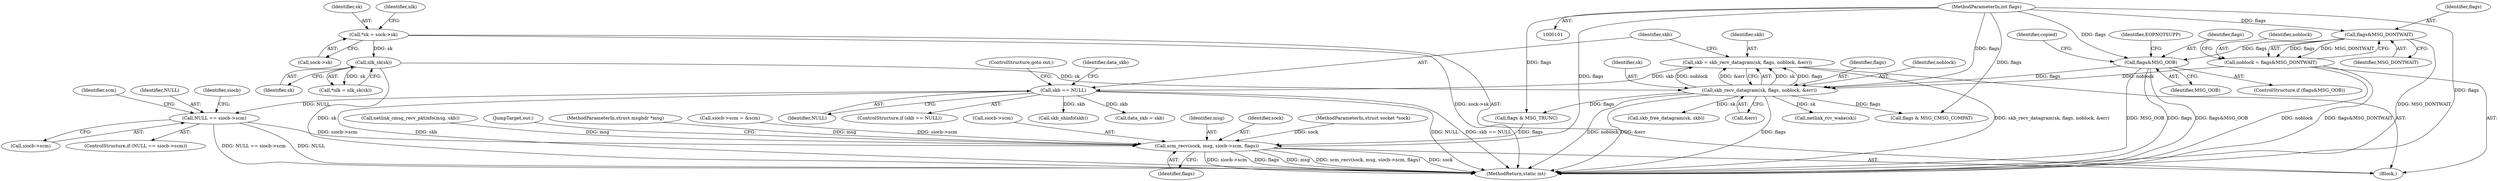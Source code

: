 digraph "0_linux_f3d3342602f8bcbf37d7c46641cb9bca7618eb1c_22@pointer" {
"1000265" [label="(Call,NULL == siocb->scm)"];
"1000155" [label="(Call,skb == NULL)"];
"1000146" [label="(Call,skb = skb_recv_datagram(sk, flags, noblock, &err))"];
"1000148" [label="(Call,skb_recv_datagram(sk, flags, noblock, &err))"];
"1000123" [label="(Call,nlk_sk(sk))"];
"1000115" [label="(Call,*sk = sock->sk)"];
"1000137" [label="(Call,flags&MSG_OOB)"];
"1000128" [label="(Call,flags&MSG_DONTWAIT)"];
"1000106" [label="(MethodParameterIn,int flags)"];
"1000126" [label="(Call,noblock = flags&MSG_DONTWAIT)"];
"1000335" [label="(Call,scm_recv(sock, msg, siocb->scm, flags))"];
"1000337" [label="(Identifier,msg)"];
"1000336" [label="(Identifier,sock)"];
"1000157" [label="(Identifier,NULL)"];
"1000154" [label="(ControlStructure,if (skb == NULL))"];
"1000117" [label="(Call,sock->sk)"];
"1000138" [label="(Identifier,flags)"];
"1000142" [label="(Identifier,EOPNOTSUPP)"];
"1000156" [label="(Identifier,skb)"];
"1000103" [label="(MethodParameterIn,struct socket *sock)"];
"1000115" [label="(Call,*sk = sock->sk)"];
"1000123" [label="(Call,nlk_sk(sk))"];
"1000273" [label="(Identifier,scm)"];
"1000265" [label="(Call,NULL == siocb->scm)"];
"1000155" [label="(Call,skb == NULL)"];
"1000136" [label="(ControlStructure,if (flags&MSG_OOB))"];
"1000261" [label="(Call,netlink_cmsg_recv_pktinfo(msg, skb))"];
"1000267" [label="(Call,siocb->scm)"];
"1000170" [label="(Call,flags & MSG_CMSG_COMPAT)"];
"1000346" [label="(MethodReturn,static int)"];
"1000129" [label="(Identifier,flags)"];
"1000266" [label="(Identifier,NULL)"];
"1000301" [label="(Call,skb_free_datagram(sk, skb))"];
"1000150" [label="(Identifier,flags)"];
"1000151" [label="(Identifier,noblock)"];
"1000147" [label="(Identifier,skb)"];
"1000160" [label="(Identifier,data_skb)"];
"1000106" [label="(MethodParameterIn,int flags)"];
"1000165" [label="(Call,skb_shinfo(skb))"];
"1000107" [label="(Block,)"];
"1000149" [label="(Identifier,sk)"];
"1000342" [label="(JumpTarget,out:)"];
"1000122" [label="(Identifier,nlk)"];
"1000104" [label="(MethodParameterIn,struct msghdr *msg)"];
"1000128" [label="(Call,flags&MSG_DONTWAIT)"];
"1000152" [label="(Call,&err)"];
"1000126" [label="(Call,noblock = flags&MSG_DONTWAIT)"];
"1000341" [label="(Identifier,flags)"];
"1000158" [label="(ControlStructure,goto out;)"];
"1000116" [label="(Identifier,sk)"];
"1000139" [label="(Identifier,MSG_OOB)"];
"1000137" [label="(Call,flags&MSG_OOB)"];
"1000127" [label="(Identifier,noblock)"];
"1000148" [label="(Call,skb_recv_datagram(sk, flags, noblock, &err))"];
"1000286" [label="(Identifier,siocb)"];
"1000264" [label="(ControlStructure,if (NULL == siocb->scm))"];
"1000146" [label="(Call,skb = skb_recv_datagram(sk, flags, noblock, &err))"];
"1000130" [label="(Identifier,MSG_DONTWAIT)"];
"1000159" [label="(Call,data_skb = skb)"];
"1000277" [label="(Call,siocb->scm = &scm)"];
"1000343" [label="(Call,netlink_rcv_wake(sk))"];
"1000335" [label="(Call,scm_recv(sock, msg, siocb->scm, flags))"];
"1000121" [label="(Call,*nlk = nlk_sk(sk))"];
"1000338" [label="(Call,siocb->scm)"];
"1000124" [label="(Identifier,sk)"];
"1000293" [label="(Call,flags & MSG_TRUNC)"];
"1000144" [label="(Identifier,copied)"];
"1000265" -> "1000264"  [label="AST: "];
"1000265" -> "1000267"  [label="CFG: "];
"1000266" -> "1000265"  [label="AST: "];
"1000267" -> "1000265"  [label="AST: "];
"1000273" -> "1000265"  [label="CFG: "];
"1000286" -> "1000265"  [label="CFG: "];
"1000265" -> "1000346"  [label="DDG: NULL == siocb->scm"];
"1000265" -> "1000346"  [label="DDG: NULL"];
"1000155" -> "1000265"  [label="DDG: NULL"];
"1000265" -> "1000335"  [label="DDG: siocb->scm"];
"1000155" -> "1000154"  [label="AST: "];
"1000155" -> "1000157"  [label="CFG: "];
"1000156" -> "1000155"  [label="AST: "];
"1000157" -> "1000155"  [label="AST: "];
"1000158" -> "1000155"  [label="CFG: "];
"1000160" -> "1000155"  [label="CFG: "];
"1000155" -> "1000346"  [label="DDG: NULL"];
"1000155" -> "1000346"  [label="DDG: skb == NULL"];
"1000155" -> "1000346"  [label="DDG: skb"];
"1000146" -> "1000155"  [label="DDG: skb"];
"1000155" -> "1000159"  [label="DDG: skb"];
"1000155" -> "1000165"  [label="DDG: skb"];
"1000146" -> "1000107"  [label="AST: "];
"1000146" -> "1000148"  [label="CFG: "];
"1000147" -> "1000146"  [label="AST: "];
"1000148" -> "1000146"  [label="AST: "];
"1000156" -> "1000146"  [label="CFG: "];
"1000146" -> "1000346"  [label="DDG: skb_recv_datagram(sk, flags, noblock, &err)"];
"1000148" -> "1000146"  [label="DDG: sk"];
"1000148" -> "1000146"  [label="DDG: flags"];
"1000148" -> "1000146"  [label="DDG: noblock"];
"1000148" -> "1000146"  [label="DDG: &err"];
"1000148" -> "1000152"  [label="CFG: "];
"1000149" -> "1000148"  [label="AST: "];
"1000150" -> "1000148"  [label="AST: "];
"1000151" -> "1000148"  [label="AST: "];
"1000152" -> "1000148"  [label="AST: "];
"1000148" -> "1000346"  [label="DDG: noblock"];
"1000148" -> "1000346"  [label="DDG: &err"];
"1000148" -> "1000346"  [label="DDG: flags"];
"1000123" -> "1000148"  [label="DDG: sk"];
"1000137" -> "1000148"  [label="DDG: flags"];
"1000106" -> "1000148"  [label="DDG: flags"];
"1000126" -> "1000148"  [label="DDG: noblock"];
"1000148" -> "1000170"  [label="DDG: flags"];
"1000148" -> "1000293"  [label="DDG: flags"];
"1000148" -> "1000301"  [label="DDG: sk"];
"1000148" -> "1000343"  [label="DDG: sk"];
"1000123" -> "1000121"  [label="AST: "];
"1000123" -> "1000124"  [label="CFG: "];
"1000124" -> "1000123"  [label="AST: "];
"1000121" -> "1000123"  [label="CFG: "];
"1000123" -> "1000346"  [label="DDG: sk"];
"1000123" -> "1000121"  [label="DDG: sk"];
"1000115" -> "1000123"  [label="DDG: sk"];
"1000115" -> "1000107"  [label="AST: "];
"1000115" -> "1000117"  [label="CFG: "];
"1000116" -> "1000115"  [label="AST: "];
"1000117" -> "1000115"  [label="AST: "];
"1000122" -> "1000115"  [label="CFG: "];
"1000115" -> "1000346"  [label="DDG: sock->sk"];
"1000137" -> "1000136"  [label="AST: "];
"1000137" -> "1000139"  [label="CFG: "];
"1000138" -> "1000137"  [label="AST: "];
"1000139" -> "1000137"  [label="AST: "];
"1000142" -> "1000137"  [label="CFG: "];
"1000144" -> "1000137"  [label="CFG: "];
"1000137" -> "1000346"  [label="DDG: MSG_OOB"];
"1000137" -> "1000346"  [label="DDG: flags"];
"1000137" -> "1000346"  [label="DDG: flags&MSG_OOB"];
"1000128" -> "1000137"  [label="DDG: flags"];
"1000106" -> "1000137"  [label="DDG: flags"];
"1000128" -> "1000126"  [label="AST: "];
"1000128" -> "1000130"  [label="CFG: "];
"1000129" -> "1000128"  [label="AST: "];
"1000130" -> "1000128"  [label="AST: "];
"1000126" -> "1000128"  [label="CFG: "];
"1000128" -> "1000346"  [label="DDG: MSG_DONTWAIT"];
"1000128" -> "1000126"  [label="DDG: flags"];
"1000128" -> "1000126"  [label="DDG: MSG_DONTWAIT"];
"1000106" -> "1000128"  [label="DDG: flags"];
"1000106" -> "1000101"  [label="AST: "];
"1000106" -> "1000346"  [label="DDG: flags"];
"1000106" -> "1000170"  [label="DDG: flags"];
"1000106" -> "1000293"  [label="DDG: flags"];
"1000106" -> "1000335"  [label="DDG: flags"];
"1000126" -> "1000107"  [label="AST: "];
"1000127" -> "1000126"  [label="AST: "];
"1000138" -> "1000126"  [label="CFG: "];
"1000126" -> "1000346"  [label="DDG: noblock"];
"1000126" -> "1000346"  [label="DDG: flags&MSG_DONTWAIT"];
"1000335" -> "1000107"  [label="AST: "];
"1000335" -> "1000341"  [label="CFG: "];
"1000336" -> "1000335"  [label="AST: "];
"1000337" -> "1000335"  [label="AST: "];
"1000338" -> "1000335"  [label="AST: "];
"1000341" -> "1000335"  [label="AST: "];
"1000342" -> "1000335"  [label="CFG: "];
"1000335" -> "1000346"  [label="DDG: sock"];
"1000335" -> "1000346"  [label="DDG: siocb->scm"];
"1000335" -> "1000346"  [label="DDG: flags"];
"1000335" -> "1000346"  [label="DDG: msg"];
"1000335" -> "1000346"  [label="DDG: scm_recv(sock, msg, siocb->scm, flags)"];
"1000103" -> "1000335"  [label="DDG: sock"];
"1000261" -> "1000335"  [label="DDG: msg"];
"1000104" -> "1000335"  [label="DDG: msg"];
"1000277" -> "1000335"  [label="DDG: siocb->scm"];
"1000293" -> "1000335"  [label="DDG: flags"];
}
